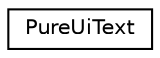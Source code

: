 digraph "Graphical Class Hierarchy"
{
 // LATEX_PDF_SIZE
  edge [fontname="Helvetica",fontsize="10",labelfontname="Helvetica",labelfontsize="10"];
  node [fontname="Helvetica",fontsize="10",shape=record];
  rankdir="LR";
  Node0 [label="PureUiText",height=0.2,width=0.4,color="black", fillcolor="white", style="filled",URL="$class_pure_ui_text.html",tooltip="Pure User Interface Text class."];
}
